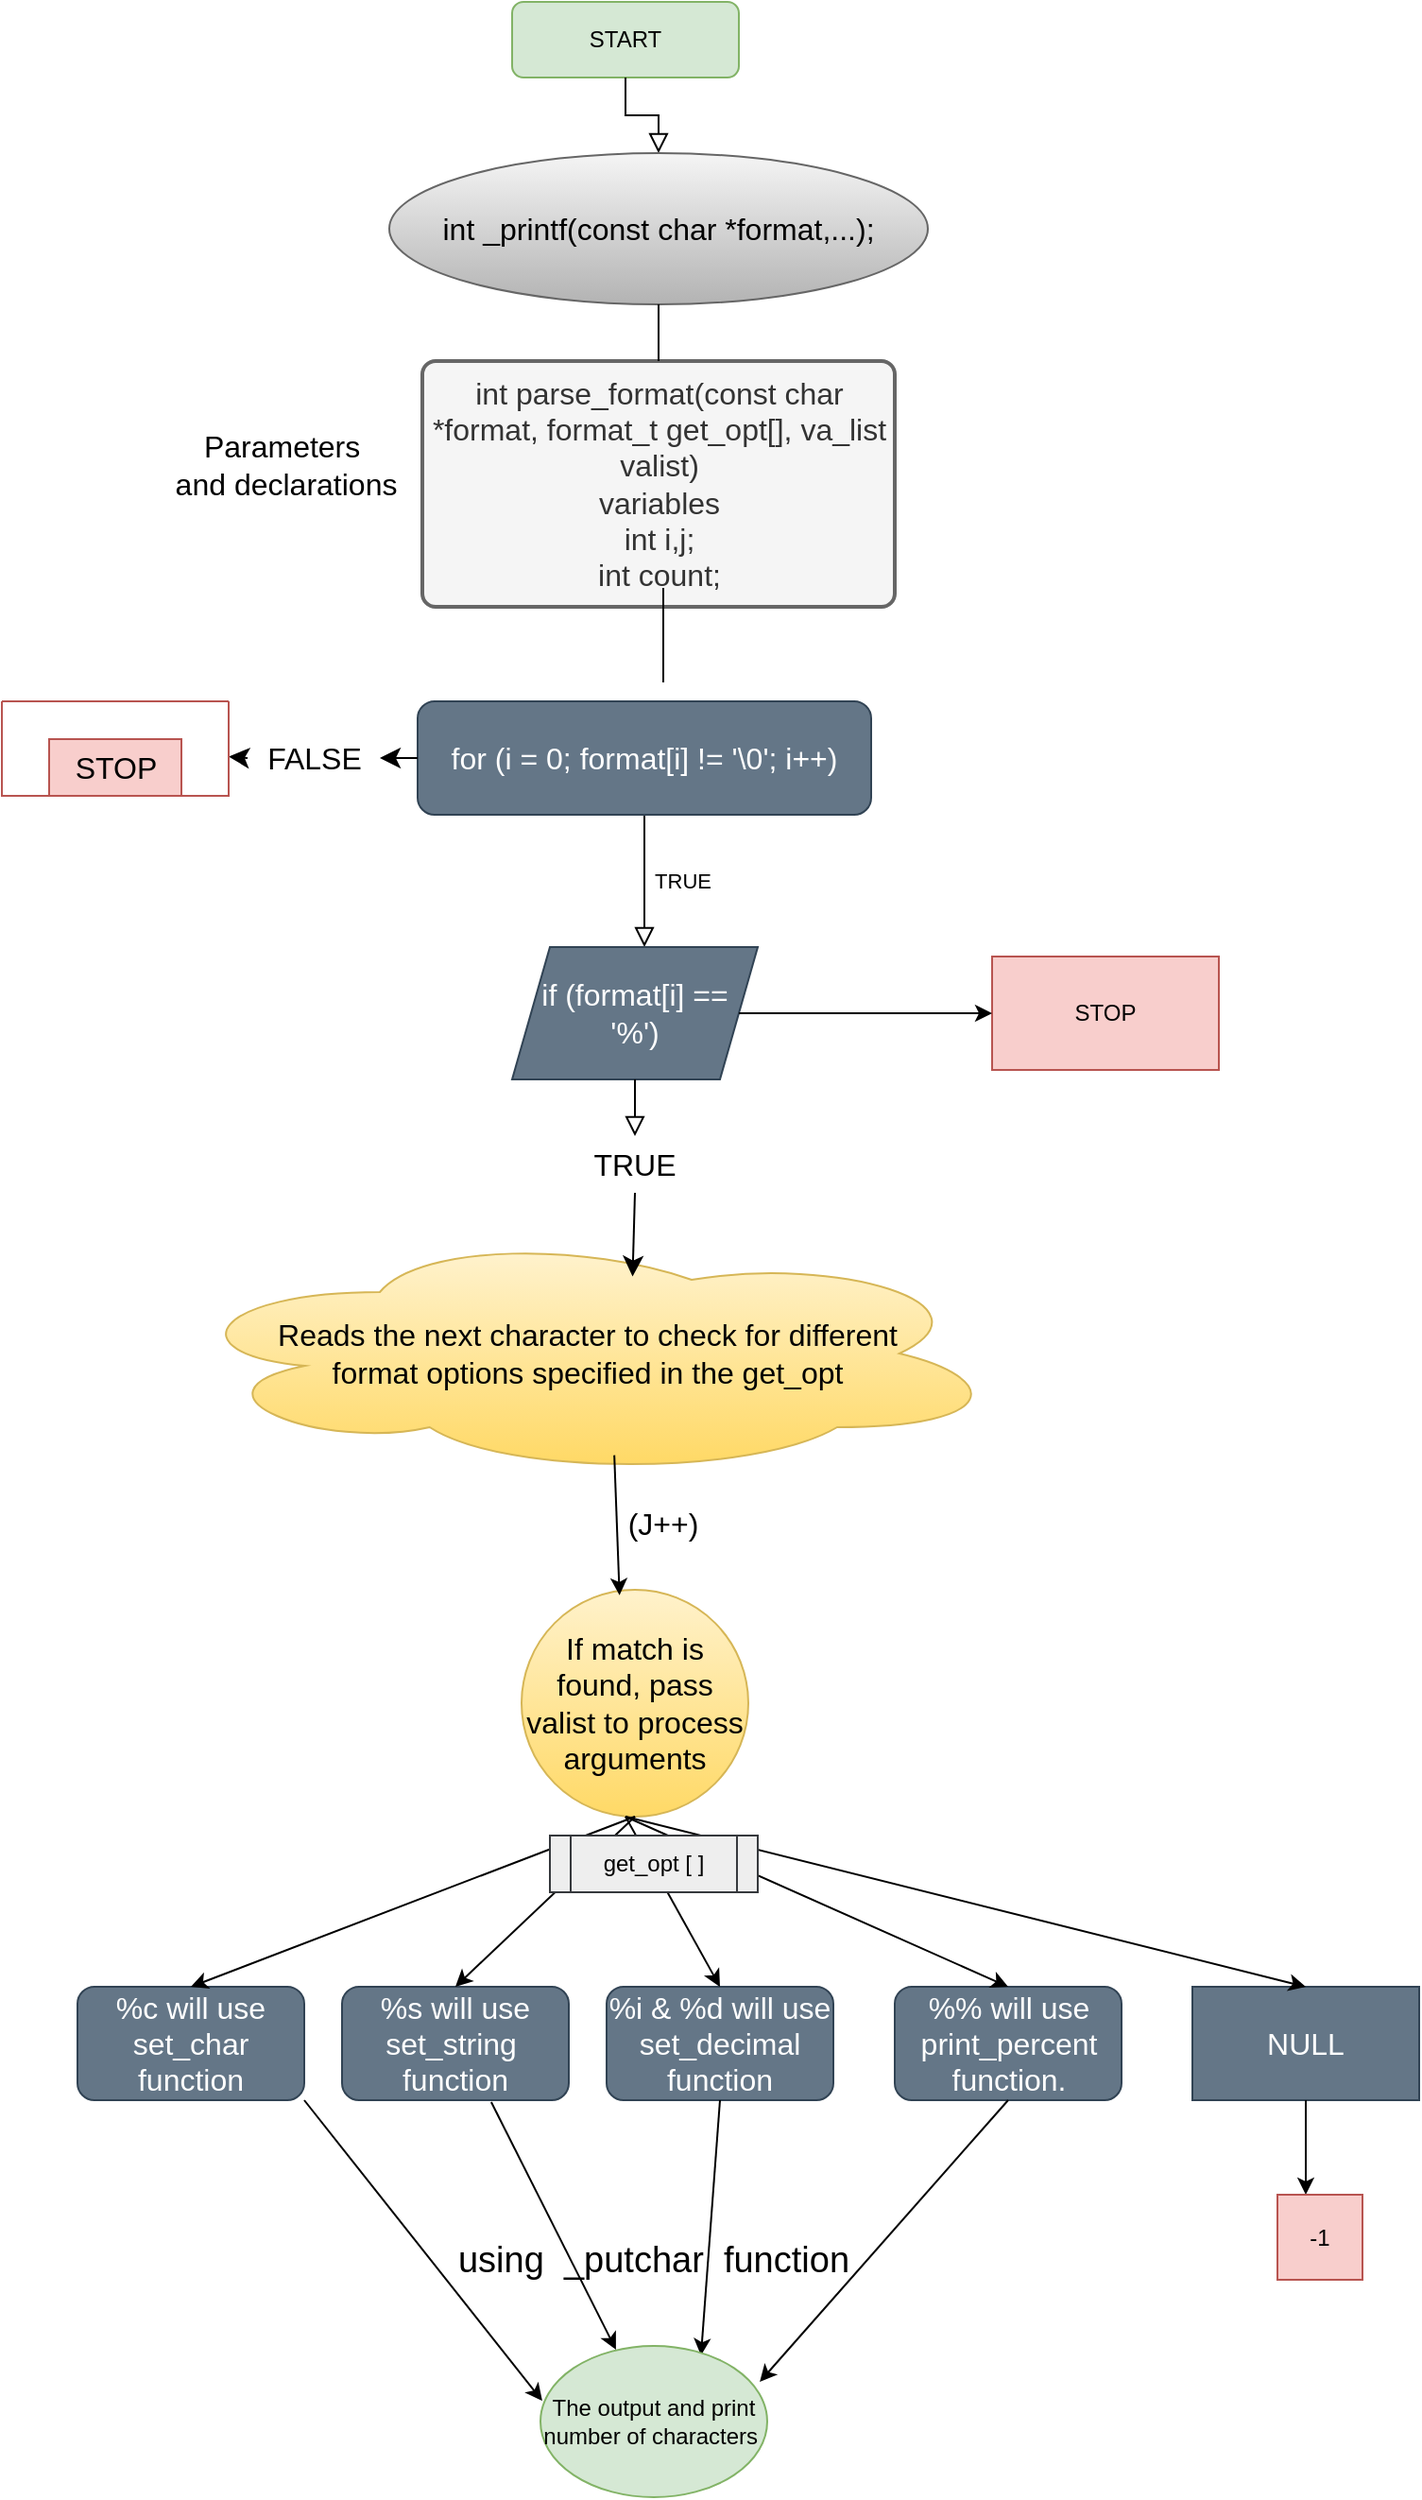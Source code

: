 <mxfile version="22.0.8" type="github">
  <diagram id="C5RBs43oDa-KdzZeNtuy" name="Page-1">
    <mxGraphModel dx="872" dy="465" grid="1" gridSize="10" guides="1" tooltips="1" connect="1" arrows="1" fold="1" page="1" pageScale="1" pageWidth="827" pageHeight="1169" math="0" shadow="0">
      <root>
        <mxCell id="WIyWlLk6GJQsqaUBKTNV-0" />
        <mxCell id="WIyWlLk6GJQsqaUBKTNV-1" parent="WIyWlLk6GJQsqaUBKTNV-0" />
        <mxCell id="0-2pyDhqjZhR1P5Sggoj-0" value="START" style="rounded=1;whiteSpace=wrap;html=1;fontSize=12;glass=0;strokeWidth=1;shadow=0;fillColor=#d5e8d4;strokeColor=#82b366;" parent="WIyWlLk6GJQsqaUBKTNV-1" vertex="1">
          <mxGeometry x="310" y="40" width="120" height="40" as="geometry" />
        </mxCell>
        <mxCell id="0-2pyDhqjZhR1P5Sggoj-1" value="TRUE" style="rounded=0;html=1;jettySize=auto;orthogonalLoop=1;fontSize=11;endArrow=block;endFill=0;endSize=8;strokeWidth=1;shadow=0;labelBackgroundColor=none;edgeStyle=orthogonalEdgeStyle;" parent="WIyWlLk6GJQsqaUBKTNV-1" source="0-2pyDhqjZhR1P5Sggoj-5" edge="1">
          <mxGeometry y="20" relative="1" as="geometry">
            <mxPoint as="offset" />
            <mxPoint x="370" y="410" as="sourcePoint" />
            <mxPoint x="380" y="540" as="targetPoint" />
            <Array as="points">
              <mxPoint x="370" y="411" />
              <mxPoint x="460" y="411" />
            </Array>
          </mxGeometry>
        </mxCell>
        <mxCell id="0-2pyDhqjZhR1P5Sggoj-2" value="" style="rounded=0;html=1;jettySize=auto;orthogonalLoop=1;fontSize=11;endArrow=block;endFill=0;endSize=8;strokeWidth=1;shadow=0;labelBackgroundColor=none;edgeStyle=orthogonalEdgeStyle;" parent="WIyWlLk6GJQsqaUBKTNV-1" source="0-2pyDhqjZhR1P5Sggoj-0" target="0-2pyDhqjZhR1P5Sggoj-3" edge="1">
          <mxGeometry relative="1" as="geometry">
            <mxPoint x="370" y="80" as="sourcePoint" />
            <mxPoint x="370" y="230" as="targetPoint" />
          </mxGeometry>
        </mxCell>
        <mxCell id="0-2pyDhqjZhR1P5Sggoj-3" value="int _printf(const char *format,...);" style="ellipse;whiteSpace=wrap;html=1;fontSize=16;fillColor=#f5f5f5;strokeColor=#666666;gradientColor=#b3b3b3;" parent="WIyWlLk6GJQsqaUBKTNV-1" vertex="1">
          <mxGeometry x="245" y="120" width="285" height="80" as="geometry" />
        </mxCell>
        <mxCell id="0-2pyDhqjZhR1P5Sggoj-4" value="&lt;div&gt;int parse_format(const char *format, format_t get_opt[], va_list valist)&lt;/div&gt;&lt;div&gt;variables&lt;/div&gt;&lt;div&gt;int i,j;&lt;/div&gt;&lt;div&gt;int count;&lt;/div&gt;" style="rounded=1;whiteSpace=wrap;html=1;absoluteArcSize=1;arcSize=14;strokeWidth=2;fontSize=16;fillColor=#f5f5f5;strokeColor=#666666;fontColor=#333333;" parent="WIyWlLk6GJQsqaUBKTNV-1" vertex="1">
          <mxGeometry x="262.5" y="230" width="250" height="130" as="geometry" />
        </mxCell>
        <mxCell id="0-2pyDhqjZhR1P5Sggoj-5" value="for (i = 0; format[i] != &#39;\0&#39;; i++)" style="rounded=1;whiteSpace=wrap;html=1;fontSize=16;fillColor=#647687;fontColor=#ffffff;strokeColor=#314354;" parent="WIyWlLk6GJQsqaUBKTNV-1" vertex="1">
          <mxGeometry x="260" y="410" width="240" height="60" as="geometry" />
        </mxCell>
        <mxCell id="0-2pyDhqjZhR1P5Sggoj-6" value="" style="endArrow=none;html=1;rounded=0;fontSize=12;startSize=8;endSize=8;curved=1;" parent="WIyWlLk6GJQsqaUBKTNV-1" edge="1">
          <mxGeometry width="50" height="50" relative="1" as="geometry">
            <mxPoint x="390" y="400" as="sourcePoint" />
            <mxPoint x="390" y="350" as="targetPoint" />
          </mxGeometry>
        </mxCell>
        <mxCell id="0-2pyDhqjZhR1P5Sggoj-7" value="Parameters&amp;nbsp;&lt;br&gt;and declarations" style="text;html=1;align=center;verticalAlign=middle;resizable=0;points=[];autosize=1;strokeColor=none;fillColor=none;fontSize=16;" parent="WIyWlLk6GJQsqaUBKTNV-1" vertex="1">
          <mxGeometry x="120" y="260" width="140" height="50" as="geometry" />
        </mxCell>
        <mxCell id="0-2pyDhqjZhR1P5Sggoj-8" value="" style="endArrow=classic;html=1;rounded=0;fontSize=12;startSize=8;endSize=8;curved=1;exitX=0;exitY=0.5;exitDx=0;exitDy=0;" parent="WIyWlLk6GJQsqaUBKTNV-1" source="0-2pyDhqjZhR1P5Sggoj-12" target="0-2pyDhqjZhR1P5Sggoj-9" edge="1">
          <mxGeometry width="50" height="50" relative="1" as="geometry">
            <mxPoint x="260" y="440" as="sourcePoint" />
            <mxPoint x="160" y="440" as="targetPoint" />
          </mxGeometry>
        </mxCell>
        <mxCell id="0-2pyDhqjZhR1P5Sggoj-9" value="" style="swimlane;startSize=0;fontSize=16;fillColor=#f8cecc;strokeColor=#b85450;" parent="WIyWlLk6GJQsqaUBKTNV-1" vertex="1">
          <mxGeometry x="40" y="410" width="120" height="50" as="geometry" />
        </mxCell>
        <mxCell id="0-2pyDhqjZhR1P5Sggoj-10" value="STOP" style="text;html=1;align=center;verticalAlign=middle;resizable=0;points=[];autosize=1;strokeColor=#b85450;fillColor=#f8cecc;fontSize=16;" parent="0-2pyDhqjZhR1P5Sggoj-9" vertex="1">
          <mxGeometry x="25" y="20" width="70" height="30" as="geometry" />
        </mxCell>
        <mxCell id="0-2pyDhqjZhR1P5Sggoj-11" value="" style="endArrow=classic;html=1;rounded=0;fontSize=12;startSize=8;endSize=8;curved=1;exitX=0;exitY=0.5;exitDx=0;exitDy=0;" parent="WIyWlLk6GJQsqaUBKTNV-1" source="0-2pyDhqjZhR1P5Sggoj-5" target="0-2pyDhqjZhR1P5Sggoj-12" edge="1">
          <mxGeometry width="50" height="50" relative="1" as="geometry">
            <mxPoint x="260" y="440" as="sourcePoint" />
            <mxPoint x="160" y="440" as="targetPoint" />
          </mxGeometry>
        </mxCell>
        <mxCell id="0-2pyDhqjZhR1P5Sggoj-12" value="FALSE" style="text;html=1;align=center;verticalAlign=middle;resizable=0;points=[];autosize=1;strokeColor=none;fillColor=none;fontSize=16;" parent="WIyWlLk6GJQsqaUBKTNV-1" vertex="1">
          <mxGeometry x="170" y="425" width="70" height="30" as="geometry" />
        </mxCell>
        <mxCell id="0-2pyDhqjZhR1P5Sggoj-13" value="&lt;div&gt;if (format[i] == &#39;%&#39;)&lt;/div&gt;" style="shape=parallelogram;perimeter=parallelogramPerimeter;whiteSpace=wrap;html=1;fixedSize=1;fontSize=16;fillColor=#647687;fontColor=#ffffff;strokeColor=#314354;" parent="WIyWlLk6GJQsqaUBKTNV-1" vertex="1">
          <mxGeometry x="310" y="540" width="130" height="70" as="geometry" />
        </mxCell>
        <mxCell id="0-2pyDhqjZhR1P5Sggoj-14" value="Reads the next character to check for different&lt;br&gt;format options specified in the get_opt" style="ellipse;shape=cloud;whiteSpace=wrap;html=1;fontSize=16;fillColor=#fff2cc;gradientColor=#ffd966;strokeColor=#d6b656;" parent="WIyWlLk6GJQsqaUBKTNV-1" vertex="1">
          <mxGeometry x="130" y="690" width="440" height="130" as="geometry" />
        </mxCell>
        <mxCell id="0-2pyDhqjZhR1P5Sggoj-15" value="" style="rounded=0;html=1;jettySize=auto;orthogonalLoop=1;fontSize=11;endArrow=block;endFill=0;endSize=8;strokeWidth=1;shadow=0;labelBackgroundColor=none;edgeStyle=orthogonalEdgeStyle;" parent="WIyWlLk6GJQsqaUBKTNV-1" source="0-2pyDhqjZhR1P5Sggoj-13" target="0-2pyDhqjZhR1P5Sggoj-16" edge="1">
          <mxGeometry x="0.333" y="20" relative="1" as="geometry">
            <mxPoint as="offset" />
            <mxPoint x="381" y="610" as="sourcePoint" />
            <mxPoint x="400" y="1050" as="targetPoint" />
            <Array as="points" />
          </mxGeometry>
        </mxCell>
        <mxCell id="0-2pyDhqjZhR1P5Sggoj-16" value="TRUE" style="text;strokeColor=none;fillColor=none;html=1;align=center;verticalAlign=middle;whiteSpace=wrap;rounded=0;fontSize=16;" parent="WIyWlLk6GJQsqaUBKTNV-1" vertex="1">
          <mxGeometry x="345" y="640" width="60" height="30" as="geometry" />
        </mxCell>
        <mxCell id="0-2pyDhqjZhR1P5Sggoj-17" value="(J++)" style="text;strokeColor=none;fillColor=none;html=1;align=center;verticalAlign=middle;whiteSpace=wrap;rounded=0;fontSize=16;" parent="WIyWlLk6GJQsqaUBKTNV-1" vertex="1">
          <mxGeometry x="360" y="830" width="60" height="30" as="geometry" />
        </mxCell>
        <mxCell id="0-2pyDhqjZhR1P5Sggoj-18" value="If match is found, pass valist to process arguments" style="ellipse;whiteSpace=wrap;html=1;aspect=fixed;fontSize=16;fillColor=#fff2cc;gradientColor=#ffd966;strokeColor=#d6b656;" parent="WIyWlLk6GJQsqaUBKTNV-1" vertex="1">
          <mxGeometry x="315" y="880" width="120" height="120" as="geometry" />
        </mxCell>
        <mxCell id="0-2pyDhqjZhR1P5Sggoj-19" value="" style="endArrow=classic;html=1;rounded=0;fontSize=12;startSize=8;endSize=8;curved=1;entryX=0.554;entryY=0.187;entryDx=0;entryDy=0;entryPerimeter=0;exitX=0.5;exitY=1;exitDx=0;exitDy=0;" parent="WIyWlLk6GJQsqaUBKTNV-1" source="0-2pyDhqjZhR1P5Sggoj-16" target="0-2pyDhqjZhR1P5Sggoj-14" edge="1">
          <mxGeometry width="50" height="50" relative="1" as="geometry">
            <mxPoint x="240" y="790" as="sourcePoint" />
            <mxPoint x="290" y="740" as="targetPoint" />
          </mxGeometry>
        </mxCell>
        <mxCell id="0-2pyDhqjZhR1P5Sggoj-20" value="%c will use&lt;br&gt;set_char function" style="rounded=1;whiteSpace=wrap;html=1;fontSize=16;fillColor=#647687;fontColor=#ffffff;strokeColor=#314354;" parent="WIyWlLk6GJQsqaUBKTNV-1" vertex="1">
          <mxGeometry x="80" y="1090" width="120" height="60" as="geometry" />
        </mxCell>
        <mxCell id="0-2pyDhqjZhR1P5Sggoj-21" value="%s will use&lt;br&gt;set_string&amp;nbsp;&lt;br&gt;function&lt;br&gt;" style="rounded=1;whiteSpace=wrap;html=1;fontSize=16;fillColor=#647687;fontColor=#ffffff;strokeColor=#314354;" parent="WIyWlLk6GJQsqaUBKTNV-1" vertex="1">
          <mxGeometry x="220" y="1090" width="120" height="60" as="geometry" />
        </mxCell>
        <mxCell id="0-2pyDhqjZhR1P5Sggoj-22" value="%i &amp;amp; %d will use&lt;br&gt;set_decimal&lt;br&gt;function" style="rounded=1;whiteSpace=wrap;html=1;fontSize=16;fillColor=#647687;fontColor=#ffffff;strokeColor=#314354;" parent="WIyWlLk6GJQsqaUBKTNV-1" vertex="1">
          <mxGeometry x="360" y="1090" width="120" height="60" as="geometry" />
        </mxCell>
        <mxCell id="0-2pyDhqjZhR1P5Sggoj-23" value="%% will use&lt;br&gt;print_percent&lt;br&gt;function." style="rounded=1;whiteSpace=wrap;html=1;fontSize=16;fillColor=#647687;fontColor=#ffffff;strokeColor=#314354;" parent="WIyWlLk6GJQsqaUBKTNV-1" vertex="1">
          <mxGeometry x="512.5" y="1090" width="120" height="60" as="geometry" />
        </mxCell>
        <mxCell id="0-2pyDhqjZhR1P5Sggoj-24" value="NULL" style="rounded=0;whiteSpace=wrap;html=1;fontSize=16;fillColor=#647687;fontColor=#ffffff;strokeColor=#314354;" parent="WIyWlLk6GJQsqaUBKTNV-1" vertex="1">
          <mxGeometry x="670" y="1090" width="120" height="60" as="geometry" />
        </mxCell>
        <mxCell id="0-2pyDhqjZhR1P5Sggoj-25" value="" style="endArrow=none;html=1;rounded=0;fontSize=12;startSize=8;endSize=8;curved=1;entryX=0.5;entryY=1;entryDx=0;entryDy=0;exitX=0.5;exitY=0;exitDx=0;exitDy=0;" parent="WIyWlLk6GJQsqaUBKTNV-1" source="0-2pyDhqjZhR1P5Sggoj-4" target="0-2pyDhqjZhR1P5Sggoj-3" edge="1">
          <mxGeometry width="50" height="50" relative="1" as="geometry">
            <mxPoint x="390" y="230" as="sourcePoint" />
            <mxPoint x="430" y="180" as="targetPoint" />
          </mxGeometry>
        </mxCell>
        <mxCell id="0-2pyDhqjZhR1P5Sggoj-26" value="" style="endArrow=classic;html=1;rounded=0;entryX=0.5;entryY=0;entryDx=0;entryDy=0;exitX=0.5;exitY=1;exitDx=0;exitDy=0;" parent="WIyWlLk6GJQsqaUBKTNV-1" source="0-2pyDhqjZhR1P5Sggoj-18" target="0-2pyDhqjZhR1P5Sggoj-21" edge="1">
          <mxGeometry width="50" height="50" relative="1" as="geometry">
            <mxPoint x="170" y="1080" as="sourcePoint" />
            <mxPoint x="220" y="1030" as="targetPoint" />
          </mxGeometry>
        </mxCell>
        <mxCell id="0-2pyDhqjZhR1P5Sggoj-27" value="" style="endArrow=classic;html=1;rounded=0;entryX=0.5;entryY=0;entryDx=0;entryDy=0;" parent="WIyWlLk6GJQsqaUBKTNV-1" target="0-2pyDhqjZhR1P5Sggoj-22" edge="1">
          <mxGeometry width="50" height="50" relative="1" as="geometry">
            <mxPoint x="370" y="1000" as="sourcePoint" />
            <mxPoint x="500" y="980" as="targetPoint" />
          </mxGeometry>
        </mxCell>
        <mxCell id="0-2pyDhqjZhR1P5Sggoj-28" value="" style="endArrow=classic;html=1;rounded=0;entryX=0.5;entryY=0;entryDx=0;entryDy=0;" parent="WIyWlLk6GJQsqaUBKTNV-1" target="0-2pyDhqjZhR1P5Sggoj-23" edge="1">
          <mxGeometry width="50" height="50" relative="1" as="geometry">
            <mxPoint x="370" y="1000" as="sourcePoint" />
            <mxPoint x="500" y="980" as="targetPoint" />
          </mxGeometry>
        </mxCell>
        <mxCell id="0-2pyDhqjZhR1P5Sggoj-29" value="" style="endArrow=classic;html=1;rounded=0;entryX=0.5;entryY=0;entryDx=0;entryDy=0;" parent="WIyWlLk6GJQsqaUBKTNV-1" target="0-2pyDhqjZhR1P5Sggoj-24" edge="1">
          <mxGeometry width="50" height="50" relative="1" as="geometry">
            <mxPoint x="370" y="1000" as="sourcePoint" />
            <mxPoint x="500" y="980" as="targetPoint" />
          </mxGeometry>
        </mxCell>
        <mxCell id="0-2pyDhqjZhR1P5Sggoj-30" value="" style="endArrow=classic;html=1;rounded=0;entryX=0.5;entryY=0;entryDx=0;entryDy=0;exitX=0.5;exitY=1;exitDx=0;exitDy=0;" parent="WIyWlLk6GJQsqaUBKTNV-1" source="0-2pyDhqjZhR1P5Sggoj-18" target="0-2pyDhqjZhR1P5Sggoj-20" edge="1">
          <mxGeometry width="50" height="50" relative="1" as="geometry">
            <mxPoint x="100" y="1040" as="sourcePoint" />
            <mxPoint x="150" y="990" as="targetPoint" />
          </mxGeometry>
        </mxCell>
        <mxCell id="0-2pyDhqjZhR1P5Sggoj-31" value="get_opt [ ]" style="shape=process;whiteSpace=wrap;html=1;backgroundOutline=1;fillColor=#eeeeee;strokeColor=#36393d;" parent="WIyWlLk6GJQsqaUBKTNV-1" vertex="1">
          <mxGeometry x="330" y="1010" width="110" height="30" as="geometry" />
        </mxCell>
        <mxCell id="0-2pyDhqjZhR1P5Sggoj-32" value="" style="endArrow=classic;html=1;rounded=0;exitX=0.5;exitY=1;exitDx=0;exitDy=0;entryX=0.5;entryY=0;entryDx=0;entryDy=0;" parent="WIyWlLk6GJQsqaUBKTNV-1" source="0-2pyDhqjZhR1P5Sggoj-24" edge="1">
          <mxGeometry width="50" height="50" relative="1" as="geometry">
            <mxPoint x="780" y="1280" as="sourcePoint" />
            <mxPoint x="730" y="1200" as="targetPoint" />
          </mxGeometry>
        </mxCell>
        <mxCell id="0-2pyDhqjZhR1P5Sggoj-33" value="" style="endArrow=classic;html=1;rounded=0;entryX=0.708;entryY=0.063;entryDx=0;entryDy=0;exitX=0.5;exitY=1;exitDx=0;exitDy=0;entryPerimeter=0;" parent="WIyWlLk6GJQsqaUBKTNV-1" source="0-2pyDhqjZhR1P5Sggoj-22" target="0-2pyDhqjZhR1P5Sggoj-34" edge="1">
          <mxGeometry width="50" height="50" relative="1" as="geometry">
            <mxPoint x="360" y="1210" as="sourcePoint" />
            <mxPoint x="494" y="1370" as="targetPoint" />
          </mxGeometry>
        </mxCell>
        <mxCell id="0-2pyDhqjZhR1P5Sggoj-34" value="The output and print number of characters&amp;nbsp;" style="ellipse;whiteSpace=wrap;html=1;fillColor=#d5e8d4;strokeColor=#82b366;" parent="WIyWlLk6GJQsqaUBKTNV-1" vertex="1">
          <mxGeometry x="325" y="1280" width="120" height="80" as="geometry" />
        </mxCell>
        <mxCell id="0-2pyDhqjZhR1P5Sggoj-35" value="" style="endArrow=classic;html=1;rounded=0;entryX=0.008;entryY=0.363;entryDx=0;entryDy=0;entryPerimeter=0;exitX=1;exitY=1;exitDx=0;exitDy=0;" parent="WIyWlLk6GJQsqaUBKTNV-1" source="0-2pyDhqjZhR1P5Sggoj-20" target="0-2pyDhqjZhR1P5Sggoj-34" edge="1">
          <mxGeometry width="50" height="50" relative="1" as="geometry">
            <mxPoint x="210" y="1170" as="sourcePoint" />
            <mxPoint x="200" y="1320" as="targetPoint" />
          </mxGeometry>
        </mxCell>
        <mxCell id="0-2pyDhqjZhR1P5Sggoj-36" value="" style="endArrow=classic;html=1;rounded=0;entryX=0.333;entryY=0.025;entryDx=0;entryDy=0;entryPerimeter=0;exitX=0.658;exitY=1.017;exitDx=0;exitDy=0;exitPerimeter=0;" parent="WIyWlLk6GJQsqaUBKTNV-1" source="0-2pyDhqjZhR1P5Sggoj-21" target="0-2pyDhqjZhR1P5Sggoj-34" edge="1">
          <mxGeometry width="50" height="50" relative="1" as="geometry">
            <mxPoint y="1400" as="sourcePoint" />
            <mxPoint x="50" y="1350" as="targetPoint" />
          </mxGeometry>
        </mxCell>
        <mxCell id="0-2pyDhqjZhR1P5Sggoj-37" value="" style="endArrow=classic;html=1;rounded=0;entryX=0.967;entryY=0.238;entryDx=0;entryDy=0;entryPerimeter=0;exitX=0.5;exitY=1;exitDx=0;exitDy=0;" parent="WIyWlLk6GJQsqaUBKTNV-1" source="0-2pyDhqjZhR1P5Sggoj-23" target="0-2pyDhqjZhR1P5Sggoj-34" edge="1">
          <mxGeometry width="50" height="50" relative="1" as="geometry">
            <mxPoint x="10" y="1480" as="sourcePoint" />
            <mxPoint x="60" y="1430" as="targetPoint" />
          </mxGeometry>
        </mxCell>
        <mxCell id="0-2pyDhqjZhR1P5Sggoj-38" value="STOP" style="rounded=0;whiteSpace=wrap;html=1;fillColor=#f8cecc;strokeColor=#b85450;" parent="WIyWlLk6GJQsqaUBKTNV-1" vertex="1">
          <mxGeometry x="564" y="545" width="120" height="60" as="geometry" />
        </mxCell>
        <mxCell id="0-2pyDhqjZhR1P5Sggoj-39" value="" style="endArrow=classic;html=1;rounded=0;entryX=0;entryY=0.5;entryDx=0;entryDy=0;exitX=1;exitY=0.5;exitDx=0;exitDy=0;" parent="WIyWlLk6GJQsqaUBKTNV-1" source="0-2pyDhqjZhR1P5Sggoj-13" target="0-2pyDhqjZhR1P5Sggoj-38" edge="1">
          <mxGeometry width="50" height="50" relative="1" as="geometry">
            <mxPoint x="210" y="670" as="sourcePoint" />
            <mxPoint x="260" y="620" as="targetPoint" />
          </mxGeometry>
        </mxCell>
        <mxCell id="0-2pyDhqjZhR1P5Sggoj-40" value="" style="endArrow=classic;html=1;rounded=0;entryX=0.432;entryY=0.024;entryDx=0;entryDy=0;entryPerimeter=0;exitX=0.532;exitY=0.914;exitDx=0;exitDy=0;exitPerimeter=0;" parent="WIyWlLk6GJQsqaUBKTNV-1" source="0-2pyDhqjZhR1P5Sggoj-14" target="0-2pyDhqjZhR1P5Sggoj-18" edge="1">
          <mxGeometry width="50" height="50" relative="1" as="geometry">
            <mxPoint x="240" y="910" as="sourcePoint" />
            <mxPoint x="290" y="860" as="targetPoint" />
          </mxGeometry>
        </mxCell>
        <mxCell id="0-2pyDhqjZhR1P5Sggoj-41" value="&lt;font style=&quot;font-size: 19px;&quot;&gt;using&amp;nbsp; _putchar&amp;nbsp; function&lt;br&gt;&lt;/font&gt;" style="text;html=1;strokeColor=none;fillColor=none;align=center;verticalAlign=middle;whiteSpace=wrap;rounded=0;" parent="WIyWlLk6GJQsqaUBKTNV-1" vertex="1">
          <mxGeometry x="170" y="1210" width="430" height="50" as="geometry" />
        </mxCell>
        <mxCell id="0-2pyDhqjZhR1P5Sggoj-42" value="-1" style="whiteSpace=wrap;html=1;aspect=fixed;fillColor=#f8cecc;strokeColor=#b85450;" parent="WIyWlLk6GJQsqaUBKTNV-1" vertex="1">
          <mxGeometry x="715" y="1200" width="45" height="45" as="geometry" />
        </mxCell>
      </root>
    </mxGraphModel>
  </diagram>
</mxfile>
